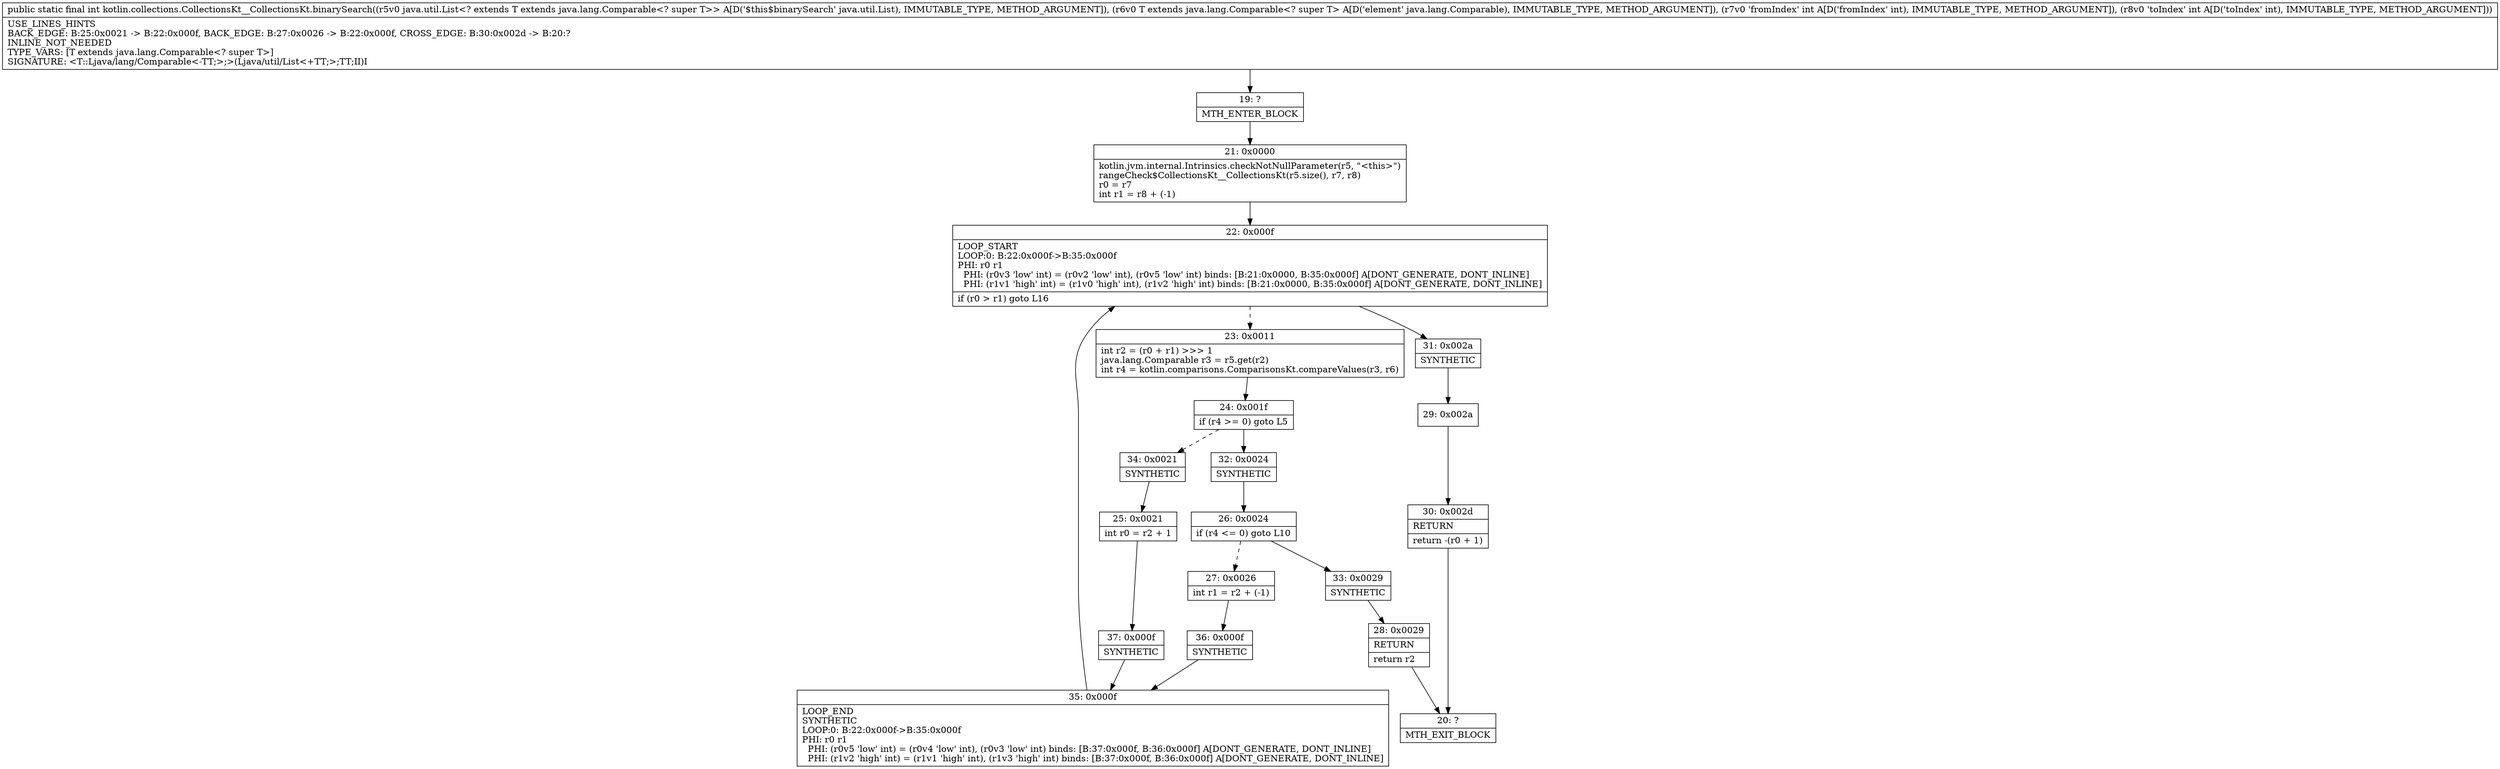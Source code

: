 digraph "CFG forkotlin.collections.CollectionsKt__CollectionsKt.binarySearch(Ljava\/util\/List;Ljava\/lang\/Comparable;II)I" {
Node_19 [shape=record,label="{19\:\ ?|MTH_ENTER_BLOCK\l}"];
Node_21 [shape=record,label="{21\:\ 0x0000|kotlin.jvm.internal.Intrinsics.checkNotNullParameter(r5, \"\<this\>\")\lrangeCheck$CollectionsKt__CollectionsKt(r5.size(), r7, r8)\lr0 = r7\lint r1 = r8 + (\-1)\l}"];
Node_22 [shape=record,label="{22\:\ 0x000f|LOOP_START\lLOOP:0: B:22:0x000f\-\>B:35:0x000f\lPHI: r0 r1 \l  PHI: (r0v3 'low' int) = (r0v2 'low' int), (r0v5 'low' int) binds: [B:21:0x0000, B:35:0x000f] A[DONT_GENERATE, DONT_INLINE]\l  PHI: (r1v1 'high' int) = (r1v0 'high' int), (r1v2 'high' int) binds: [B:21:0x0000, B:35:0x000f] A[DONT_GENERATE, DONT_INLINE]\l|if (r0 \> r1) goto L16\l}"];
Node_23 [shape=record,label="{23\:\ 0x0011|int r2 = (r0 + r1) \>\>\> 1\ljava.lang.Comparable r3 = r5.get(r2)\lint r4 = kotlin.comparisons.ComparisonsKt.compareValues(r3, r6)\l}"];
Node_24 [shape=record,label="{24\:\ 0x001f|if (r4 \>= 0) goto L5\l}"];
Node_32 [shape=record,label="{32\:\ 0x0024|SYNTHETIC\l}"];
Node_26 [shape=record,label="{26\:\ 0x0024|if (r4 \<= 0) goto L10\l}"];
Node_27 [shape=record,label="{27\:\ 0x0026|int r1 = r2 + (\-1)\l}"];
Node_36 [shape=record,label="{36\:\ 0x000f|SYNTHETIC\l}"];
Node_35 [shape=record,label="{35\:\ 0x000f|LOOP_END\lSYNTHETIC\lLOOP:0: B:22:0x000f\-\>B:35:0x000f\lPHI: r0 r1 \l  PHI: (r0v5 'low' int) = (r0v4 'low' int), (r0v3 'low' int) binds: [B:37:0x000f, B:36:0x000f] A[DONT_GENERATE, DONT_INLINE]\l  PHI: (r1v2 'high' int) = (r1v1 'high' int), (r1v3 'high' int) binds: [B:37:0x000f, B:36:0x000f] A[DONT_GENERATE, DONT_INLINE]\l}"];
Node_33 [shape=record,label="{33\:\ 0x0029|SYNTHETIC\l}"];
Node_28 [shape=record,label="{28\:\ 0x0029|RETURN\l|return r2\l}"];
Node_20 [shape=record,label="{20\:\ ?|MTH_EXIT_BLOCK\l}"];
Node_34 [shape=record,label="{34\:\ 0x0021|SYNTHETIC\l}"];
Node_25 [shape=record,label="{25\:\ 0x0021|int r0 = r2 + 1\l}"];
Node_37 [shape=record,label="{37\:\ 0x000f|SYNTHETIC\l}"];
Node_31 [shape=record,label="{31\:\ 0x002a|SYNTHETIC\l}"];
Node_29 [shape=record,label="{29\:\ 0x002a}"];
Node_30 [shape=record,label="{30\:\ 0x002d|RETURN\l|return \-(r0 + 1)\l}"];
MethodNode[shape=record,label="{public static final int kotlin.collections.CollectionsKt__CollectionsKt.binarySearch((r5v0 java.util.List\<? extends T extends java.lang.Comparable\<? super T\>\> A[D('$this$binarySearch' java.util.List), IMMUTABLE_TYPE, METHOD_ARGUMENT]), (r6v0 T extends java.lang.Comparable\<? super T\> A[D('element' java.lang.Comparable), IMMUTABLE_TYPE, METHOD_ARGUMENT]), (r7v0 'fromIndex' int A[D('fromIndex' int), IMMUTABLE_TYPE, METHOD_ARGUMENT]), (r8v0 'toIndex' int A[D('toIndex' int), IMMUTABLE_TYPE, METHOD_ARGUMENT]))  | USE_LINES_HINTS\lBACK_EDGE: B:25:0x0021 \-\> B:22:0x000f, BACK_EDGE: B:27:0x0026 \-\> B:22:0x000f, CROSS_EDGE: B:30:0x002d \-\> B:20:?\lINLINE_NOT_NEEDED\lTYPE_VARS: [T extends java.lang.Comparable\<? super T\>]\lSIGNATURE: \<T::Ljava\/lang\/Comparable\<\-TT;\>;\>(Ljava\/util\/List\<+TT;\>;TT;II)I\l}"];
MethodNode -> Node_19;Node_19 -> Node_21;
Node_21 -> Node_22;
Node_22 -> Node_23[style=dashed];
Node_22 -> Node_31;
Node_23 -> Node_24;
Node_24 -> Node_32;
Node_24 -> Node_34[style=dashed];
Node_32 -> Node_26;
Node_26 -> Node_27[style=dashed];
Node_26 -> Node_33;
Node_27 -> Node_36;
Node_36 -> Node_35;
Node_35 -> Node_22;
Node_33 -> Node_28;
Node_28 -> Node_20;
Node_34 -> Node_25;
Node_25 -> Node_37;
Node_37 -> Node_35;
Node_31 -> Node_29;
Node_29 -> Node_30;
Node_30 -> Node_20;
}

